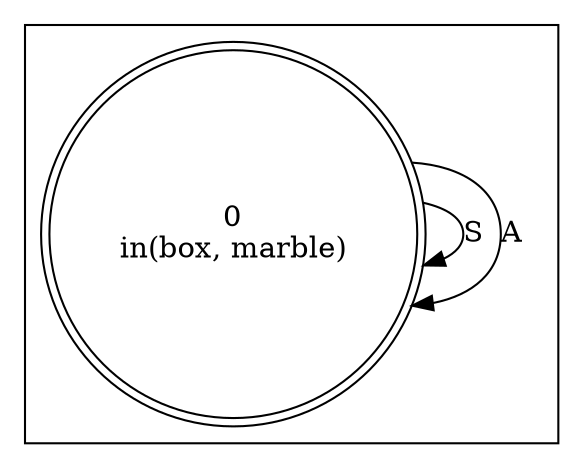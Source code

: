 digraph {subgraph cluster_0 {s00 [label="0
in(box, marble)", shape=doublecircle];
s00 -> s00[label="S"];
s00 -> s00[label="A"];
}}